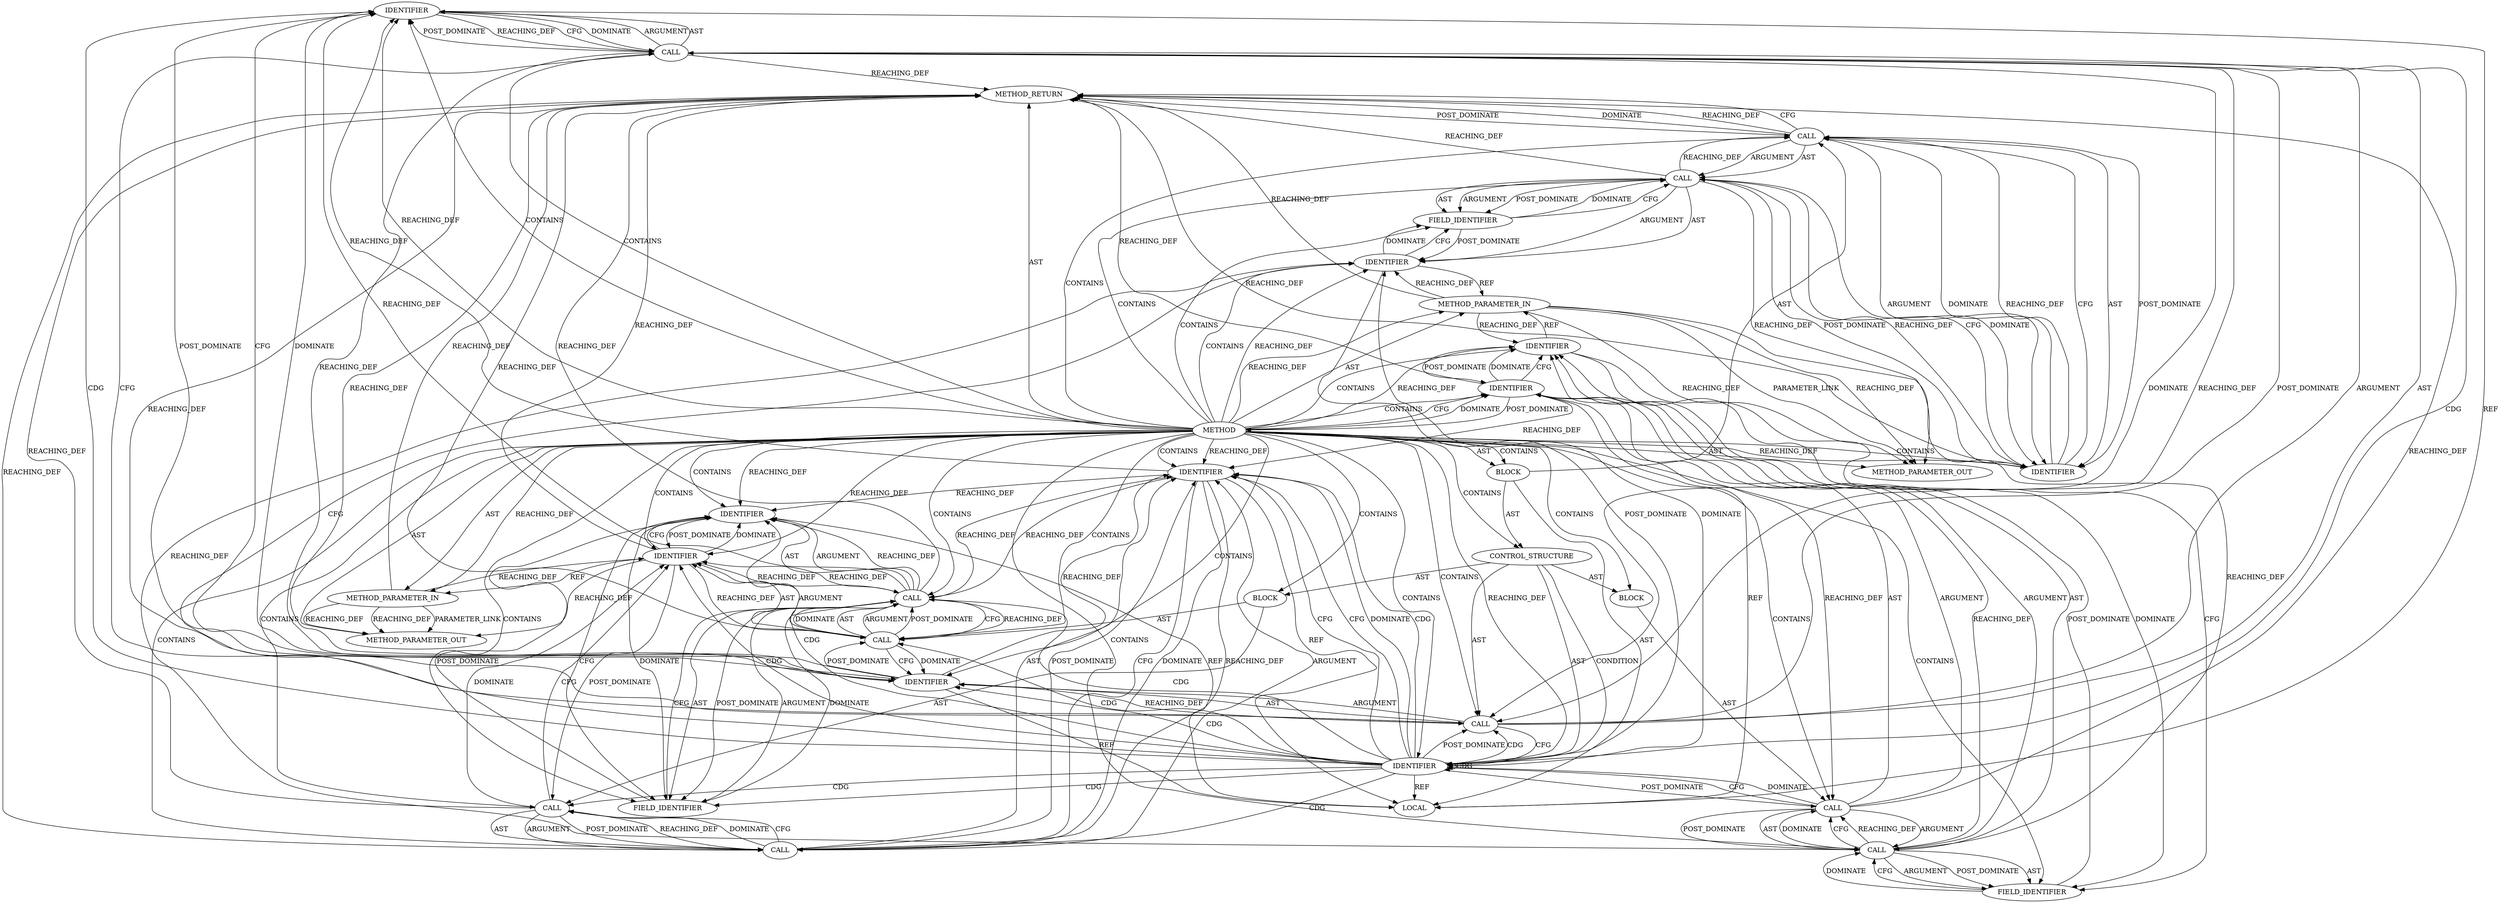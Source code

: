 digraph {
  6406 [label=IDENTIFIER ORDER=1 ARGUMENT_INDEX=1 CODE="sg" COLUMN_NUMBER=57 LINE_NUMBER=290 TYPE_FULL_NAME="scatterlist*" NAME="sg"]
  6403 [label=CALL ORDER=3 ARGUMENT_INDEX=3 CODE="sg = sg_next(sg)" COLUMN_NUMBER=44 METHOD_FULL_NAME="<operator>.assignment" LINE_NUMBER=290 TYPE_FULL_NAME="<empty>" DISPATCH_TYPE="STATIC_DISPATCH" SIGNATURE="" NAME="<operator>.assignment"]
  6413 [label=CALL ORDER=2 ARGUMENT_INDEX=2 CODE="sg->length" COLUMN_NUMBER=23 METHOD_FULL_NAME="<operator>.indirectFieldAccess" LINE_NUMBER=292 TYPE_FULL_NAME="<empty>" DISPATCH_TYPE="STATIC_DISPATCH" SIGNATURE="" NAME="<operator>.indirectFieldAccess"]
  6405 [label=CALL ORDER=2 ARGUMENT_INDEX=2 CODE="sg_next(sg)" COLUMN_NUMBER=49 METHOD_FULL_NAME="sg_next" LINE_NUMBER=290 TYPE_FULL_NAME="<empty>" DISPATCH_TYPE="STATIC_DISPATCH" SIGNATURE="" NAME="sg_next"]
  6419 [label=FIELD_IDENTIFIER ORDER=2 ARGUMENT_INDEX=2 CODE="partially_sent_record" COLUMN_NUMBER=2 LINE_NUMBER=294 CANONICAL_NAME="partially_sent_record"]
  6393 [label=BLOCK ORDER=3 ARGUMENT_INDEX=-1 CODE="{
	struct scatterlist *sg;

	for (sg = ctx->partially_sent_record; sg; sg = sg_next(sg)) {
		put_page(sg_page(sg));
		sk_mem_uncharge(sk, sg->length);
	}
	ctx->partially_sent_record = NULL;
}" COLUMN_NUMBER=1 LINE_NUMBER=287 TYPE_FULL_NAME="void"]
  6404 [label=IDENTIFIER ORDER=1 ARGUMENT_INDEX=1 CODE="sg" COLUMN_NUMBER=44 LINE_NUMBER=290 TYPE_FULL_NAME="scatterlist*" NAME="sg"]
  6395 [label=CONTROL_STRUCTURE CONTROL_STRUCTURE_TYPE="FOR" ORDER=2 PARSER_TYPE_NAME="CASTForStatement" ARGUMENT_INDEX=-1 CODE="for (sg = ctx->partially_sent_record;sg;sg = sg_next(sg))" COLUMN_NUMBER=2 LINE_NUMBER=290]
  6412 [label=IDENTIFIER ORDER=1 ARGUMENT_INDEX=1 CODE="sk" COLUMN_NUMBER=19 LINE_NUMBER=292 TYPE_FULL_NAME="sock*" NAME="sk"]
  6410 [label=IDENTIFIER ORDER=1 ARGUMENT_INDEX=1 CODE="sg" COLUMN_NUMBER=20 LINE_NUMBER=291 TYPE_FULL_NAME="scatterlist*" NAME="sg"]
  6398 [label=IDENTIFIER ORDER=1 ARGUMENT_INDEX=1 CODE="sg" COLUMN_NUMBER=7 LINE_NUMBER=290 TYPE_FULL_NAME="scatterlist*" NAME="sg"]
  6394 [label=LOCAL ORDER=1 CODE="struct scatterlist* sg" COLUMN_NUMBER=21 LINE_NUMBER=288 TYPE_FULL_NAME="scatterlist*" NAME="sg"]
  6417 [label=CALL ORDER=1 ARGUMENT_INDEX=1 CODE="ctx->partially_sent_record" COLUMN_NUMBER=2 METHOD_FULL_NAME="<operator>.indirectFieldAccess" LINE_NUMBER=294 TYPE_FULL_NAME="<empty>" DISPATCH_TYPE="STATIC_DISPATCH" SIGNATURE="" NAME="<operator>.indirectFieldAccess"]
  6390 [label=METHOD COLUMN_NUMBER=1 LINE_NUMBER=286 COLUMN_NUMBER_END=1 IS_EXTERNAL=false SIGNATURE="void tls_free_partial_record (sock*,tls_context*)" NAME="tls_free_partial_record" AST_PARENT_TYPE="TYPE_DECL" AST_PARENT_FULL_NAME="tls_main.c:<global>" ORDER=99 CODE="void tls_free_partial_record(struct sock *sk, struct tls_context *ctx)
{
	struct scatterlist *sg;

	for (sg = ctx->partially_sent_record; sg; sg = sg_next(sg)) {
		put_page(sg_page(sg));
		sk_mem_uncharge(sk, sg->length);
	}
	ctx->partially_sent_record = NULL;
}" FULL_NAME="tls_free_partial_record" LINE_NUMBER_END=295 FILENAME="tls_main.c"]
  6415 [label=FIELD_IDENTIFIER ORDER=2 ARGUMENT_INDEX=2 CODE="length" COLUMN_NUMBER=23 LINE_NUMBER=292 CANONICAL_NAME="length"]
  6402 [label=IDENTIFIER ORDER=2 ARGUMENT_INDEX=2 CODE="sg" COLUMN_NUMBER=40 LINE_NUMBER=290 TYPE_FULL_NAME="scatterlist*" NAME="sg"]
  6411 [label=CALL ORDER=2 ARGUMENT_INDEX=-1 CODE="sk_mem_uncharge(sk, sg->length)" COLUMN_NUMBER=3 METHOD_FULL_NAME="sk_mem_uncharge" LINE_NUMBER=292 TYPE_FULL_NAME="<empty>" DISPATCH_TYPE="STATIC_DISPATCH" SIGNATURE="" NAME="sk_mem_uncharge"]
  6409 [label=CALL ORDER=1 ARGUMENT_INDEX=1 CODE="sg_page(sg)" COLUMN_NUMBER=12 METHOD_FULL_NAME="sg_page" LINE_NUMBER=291 TYPE_FULL_NAME="<empty>" DISPATCH_TYPE="STATIC_DISPATCH" SIGNATURE="" NAME="sg_page"]
  21452 [label=METHOD_PARAMETER_OUT ORDER=1 CODE="struct sock *sk" IS_VARIADIC=false COLUMN_NUMBER=30 LINE_NUMBER=286 TYPE_FULL_NAME="sock*" EVALUATION_STRATEGY="BY_VALUE" INDEX=1 NAME="sk"]
  6400 [label=IDENTIFIER ORDER=1 ARGUMENT_INDEX=1 CODE="ctx" COLUMN_NUMBER=12 LINE_NUMBER=290 TYPE_FULL_NAME="tls_context*" NAME="ctx"]
  6420 [label=IDENTIFIER ORDER=2 ARGUMENT_INDEX=2 CODE="NULL" COLUMN_NUMBER=31 LINE_NUMBER=294 TYPE_FULL_NAME="ANY" NAME="NULL"]
  6418 [label=IDENTIFIER ORDER=1 ARGUMENT_INDEX=1 CODE="ctx" COLUMN_NUMBER=2 LINE_NUMBER=294 TYPE_FULL_NAME="tls_context*" NAME="ctx"]
  6414 [label=IDENTIFIER ORDER=1 ARGUMENT_INDEX=1 CODE="sg" COLUMN_NUMBER=23 LINE_NUMBER=292 TYPE_FULL_NAME="scatterlist*" NAME="sg"]
  6401 [label=FIELD_IDENTIFIER ORDER=2 ARGUMENT_INDEX=2 CODE="partially_sent_record" COLUMN_NUMBER=12 LINE_NUMBER=290 CANONICAL_NAME="partially_sent_record"]
  6407 [label=BLOCK ORDER=4 ARGUMENT_INDEX=4 CODE="{
		put_page(sg_page(sg));
		sk_mem_uncharge(sk, sg->length);
	}" COLUMN_NUMBER=62 LINE_NUMBER=290 TYPE_FULL_NAME="void"]
  6392 [label=METHOD_PARAMETER_IN ORDER=2 CODE="struct tls_context *ctx" IS_VARIADIC=false COLUMN_NUMBER=47 LINE_NUMBER=286 TYPE_FULL_NAME="tls_context*" EVALUATION_STRATEGY="BY_VALUE" INDEX=2 NAME="ctx"]
  6416 [label=CALL ORDER=3 ARGUMENT_INDEX=-1 CODE="ctx->partially_sent_record = NULL" COLUMN_NUMBER=2 METHOD_FULL_NAME="<operator>.assignment" LINE_NUMBER=294 TYPE_FULL_NAME="<empty>" DISPATCH_TYPE="STATIC_DISPATCH" SIGNATURE="" NAME="<operator>.assignment"]
  6397 [label=CALL ORDER=1 ARGUMENT_INDEX=-1 CODE="sg = ctx->partially_sent_record" COLUMN_NUMBER=7 METHOD_FULL_NAME="<operator>.assignment" LINE_NUMBER=290 TYPE_FULL_NAME="<empty>" DISPATCH_TYPE="STATIC_DISPATCH" SIGNATURE="" NAME="<operator>.assignment"]
  6421 [label=METHOD_RETURN ORDER=4 CODE="RET" COLUMN_NUMBER=1 LINE_NUMBER=286 TYPE_FULL_NAME="void" EVALUATION_STRATEGY="BY_VALUE"]
  6399 [label=CALL ORDER=2 ARGUMENT_INDEX=2 CODE="ctx->partially_sent_record" COLUMN_NUMBER=12 METHOD_FULL_NAME="<operator>.indirectFieldAccess" LINE_NUMBER=290 TYPE_FULL_NAME="<empty>" DISPATCH_TYPE="STATIC_DISPATCH" SIGNATURE="" NAME="<operator>.indirectFieldAccess"]
  6408 [label=CALL ORDER=1 ARGUMENT_INDEX=-1 CODE="put_page(sg_page(sg))" COLUMN_NUMBER=3 METHOD_FULL_NAME="put_page" LINE_NUMBER=291 TYPE_FULL_NAME="<empty>" DISPATCH_TYPE="STATIC_DISPATCH" SIGNATURE="" NAME="put_page"]
  6396 [label=BLOCK ORDER=1 ARGUMENT_INDEX=-1 CODE="<empty>" COLUMN_NUMBER=2 LINE_NUMBER=290 TYPE_FULL_NAME="void"]
  21453 [label=METHOD_PARAMETER_OUT ORDER=2 CODE="struct tls_context *ctx" IS_VARIADIC=false COLUMN_NUMBER=47 LINE_NUMBER=286 TYPE_FULL_NAME="tls_context*" EVALUATION_STRATEGY="BY_VALUE" INDEX=2 NAME="ctx"]
  6391 [label=METHOD_PARAMETER_IN ORDER=1 CODE="struct sock *sk" IS_VARIADIC=false COLUMN_NUMBER=30 LINE_NUMBER=286 TYPE_FULL_NAME="sock*" EVALUATION_STRATEGY="BY_VALUE" INDEX=1 NAME="sk"]
  6390 -> 6404 [label=CONTAINS ]
  6413 -> 6412 [label=REACHING_DEF VARIABLE="sg->length"]
  6398 -> 6421 [label=REACHING_DEF VARIABLE="sg"]
  6413 -> 6411 [label=CFG ]
  6408 -> 6409 [label=POST_DOMINATE ]
  6402 -> 6410 [label=DOMINATE ]
  6409 -> 6408 [label=REACHING_DEF VARIABLE="sg_page(sg)"]
  6416 -> 6420 [label=ARGUMENT ]
  6412 -> 21452 [label=REACHING_DEF VARIABLE="sk"]
  6420 -> 6421 [label=REACHING_DEF VARIABLE="NULL"]
  6400 -> 6401 [label=DOMINATE ]
  6412 -> 6391 [label=REF ]
  6397 -> 6402 [label=CFG ]
  6404 -> 6421 [label=REACHING_DEF VARIABLE="sg"]
  6390 -> 21452 [label=AST ]
  6397 -> 6398 [label=AST ]
  6393 -> 6416 [label=AST ]
  6411 -> 6413 [label=AST ]
  6405 -> 6421 [label=REACHING_DEF VARIABLE="sg_next(sg)"]
  6392 -> 6421 [label=REACHING_DEF VARIABLE="ctx"]
  6410 -> 6409 [label=CFG ]
  6410 -> 6413 [label=REACHING_DEF VARIABLE="sg"]
  6410 -> 6414 [label=REACHING_DEF VARIABLE="sg"]
  6400 -> 6392 [label=REF ]
  6409 -> 6408 [label=DOMINATE ]
  6402 -> 6413 [label=CDG ]
  6410 -> 6394 [label=REF ]
  6399 -> 6400 [label=ARGUMENT ]
  6412 -> 6408 [label=POST_DOMINATE ]
  6405 -> 6403 [label=CFG ]
  6417 -> 6419 [label=AST ]
  6390 -> 6401 [label=CONTAINS ]
  6399 -> 6401 [label=ARGUMENT ]
  6408 -> 6409 [label=AST ]
  6408 -> 6412 [label=DOMINATE ]
  6403 -> 6405 [label=POST_DOMINATE ]
  6401 -> 6399 [label=DOMINATE ]
  6390 -> 6402 [label=CONTAINS ]
  6390 -> 6398 [label=CONTAINS ]
  6416 -> 6421 [label=DOMINATE ]
  6390 -> 6407 [label=CONTAINS ]
  6405 -> 6406 [label=ARGUMENT ]
  6393 -> 6394 [label=AST ]
  6390 -> 6391 [label=REACHING_DEF VARIABLE=""]
  6414 -> 6412 [label=POST_DOMINATE ]
  6409 -> 6410 [label=ARGUMENT ]
  6403 -> 6404 [label=ARGUMENT ]
  6409 -> 6421 [label=REACHING_DEF VARIABLE="sg_page(sg)"]
  6411 -> 6412 [label=AST ]
  6395 -> 6403 [label=AST ]
  6416 -> 6417 [label=AST ]
  6397 -> 6399 [label=ARGUMENT ]
  6403 -> 6421 [label=REACHING_DEF VARIABLE="sg = sg_next(sg)"]
  6406 -> 6404 [label=POST_DOMINATE ]
  6404 -> 6406 [label=CFG ]
  6405 -> 6404 [label=REACHING_DEF VARIABLE="sg_next(sg)"]
  6398 -> 6400 [label=DOMINATE ]
  6417 -> 6416 [label=REACHING_DEF VARIABLE="ctx->partially_sent_record"]
  6405 -> 6406 [label=AST ]
  6412 -> 6421 [label=REACHING_DEF VARIABLE="sk"]
  6390 -> 6409 [label=CONTAINS ]
  6413 -> 6421 [label=REACHING_DEF VARIABLE="sg->length"]
  6390 -> 6416 [label=CONTAINS ]
  6390 -> 6393 [label=CONTAINS ]
  6390 -> 6400 [label=REACHING_DEF VARIABLE=""]
  6416 -> 6420 [label=AST ]
  6404 -> 6394 [label=REF ]
  6395 -> 6396 [label=AST ]
  6405 -> 6403 [label=REACHING_DEF VARIABLE="sg_next(sg)"]
  6391 -> 6412 [label=REACHING_DEF VARIABLE="sk"]
  6413 -> 6415 [label=ARGUMENT ]
  6402 -> 6405 [label=CDG ]
  6390 -> 6392 [label=REACHING_DEF VARIABLE=""]
  6410 -> 6406 [label=REACHING_DEF VARIABLE="sg"]
  6390 -> 6403 [label=CONTAINS ]
  6411 -> 6412 [label=ARGUMENT ]
  6412 -> 6414 [label=DOMINATE ]
  6390 -> 6399 [label=CONTAINS ]
  6396 -> 6397 [label=AST ]
  6402 -> 6412 [label=CDG ]
  6390 -> 6406 [label=CONTAINS ]
  6402 -> 6402 [label=CDG ]
  6402 -> 6410 [label=CDG ]
  6399 -> 6397 [label=DOMINATE ]
  6413 -> 6411 [label=REACHING_DEF VARIABLE="sg->length"]
  6416 -> 6421 [label=REACHING_DEF VARIABLE="ctx->partially_sent_record = NULL"]
  6397 -> 6399 [label=POST_DOMINATE ]
  6390 -> 6412 [label=REACHING_DEF VARIABLE=""]
  6411 -> 6413 [label=ARGUMENT ]
  6391 -> 21452 [label=PARAMETER_LINK ]
  6397 -> 6399 [label=AST ]
  6390 -> 6421 [label=AST ]
  6399 -> 6401 [label=AST ]
  6390 -> 6413 [label=CONTAINS ]
  6417 -> 6418 [label=ARGUMENT ]
  6417 -> 6419 [label=ARGUMENT ]
  6404 -> 6410 [label=REACHING_DEF VARIABLE="sg"]
  6390 -> 6415 [label=CONTAINS ]
  6390 -> 6419 [label=CONTAINS ]
  6413 -> 6415 [label=AST ]
  6405 -> 6406 [label=POST_DOMINATE ]
  6391 -> 21452 [label=REACHING_DEF VARIABLE="sk"]
  6391 -> 21452 [label=REACHING_DEF VARIABLE="sk"]
  6390 -> 6393 [label=AST ]
  6398 -> 6394 [label=REF ]
  6413 -> 6411 [label=DOMINATE ]
  6412 -> 6414 [label=CFG ]
  6403 -> 6402 [label=CFG ]
  6406 -> 6405 [label=REACHING_DEF VARIABLE="sg"]
  6406 -> 6405 [label=CFG ]
  6411 -> 6421 [label=REACHING_DEF VARIABLE="sk_mem_uncharge(sk, sg->length)"]
  6414 -> 6415 [label=DOMINATE ]
  6418 -> 6419 [label=DOMINATE ]
  6416 -> 6420 [label=POST_DOMINATE ]
  6402 -> 6406 [label=CDG ]
  6390 -> 6396 [label=CONTAINS ]
  6412 -> 6411 [label=REACHING_DEF VARIABLE="sk"]
  6407 -> 6411 [label=AST ]
  6412 -> 6413 [label=REACHING_DEF VARIABLE="sk"]
  6404 -> 6406 [label=DOMINATE ]
  6421 -> 6416 [label=POST_DOMINATE ]
  6390 -> 6398 [label=CFG ]
  6410 -> 6409 [label=DOMINATE ]
  6419 -> 6417 [label=DOMINATE ]
  6413 -> 6414 [label=AST ]
  6420 -> 6416 [label=DOMINATE ]
  6402 -> 6411 [label=CDG ]
  6402 -> 6394 [label=REF ]
  6410 -> 6409 [label=REACHING_DEF VARIABLE="sg"]
  6417 -> 21453 [label=REACHING_DEF VARIABLE="ctx->partially_sent_record"]
  6403 -> 6405 [label=ARGUMENT ]
  6414 -> 6415 [label=CFG ]
  6417 -> 6419 [label=POST_DOMINATE ]
  6403 -> 6404 [label=AST ]
  6390 -> 6406 [label=REACHING_DEF VARIABLE=""]
  6419 -> 6418 [label=POST_DOMINATE ]
  6390 -> 6410 [label=CONTAINS ]
  6390 -> 6392 [label=AST ]
  6390 -> 6420 [label=REACHING_DEF VARIABLE=""]
  6390 -> 6395 [label=CONTAINS ]
  6390 -> 6408 [label=CONTAINS ]
  6399 -> 6397 [label=CFG ]
  6390 -> 6414 [label=CONTAINS ]
  6408 -> 6421 [label=REACHING_DEF VARIABLE="put_page(sg_page(sg))"]
  6399 -> 6398 [label=REACHING_DEF VARIABLE="ctx->partially_sent_record"]
  6409 -> 6408 [label=CFG ]
  6390 -> 6418 [label=CONTAINS ]
  6413 -> 6406 [label=REACHING_DEF VARIABLE="sg->length"]
  6408 -> 6409 [label=ARGUMENT ]
  6392 -> 21453 [label=PARAMETER_LINK ]
  6402 -> 6410 [label=CFG ]
  6402 -> 6410 [label=CFG ]
  6417 -> 6418 [label=AST ]
  6413 -> 6414 [label=ARGUMENT ]
  6406 -> 6405 [label=DOMINATE ]
  6402 -> 6418 [label=CFG ]
  6409 -> 6410 [label=AST ]
  6411 -> 6404 [label=DOMINATE ]
  6402 -> 6408 [label=CDG ]
  6402 -> 6404 [label=CDG ]
  6390 -> 6418 [label=REACHING_DEF VARIABLE=""]
  6401 -> 6399 [label=CFG ]
  6420 -> 6417 [label=POST_DOMINATE ]
  6390 -> 6402 [label=REACHING_DEF VARIABLE=""]
  6400 -> 6398 [label=POST_DOMINATE ]
  6411 -> 6404 [label=CFG ]
  6413 -> 6410 [label=REACHING_DEF VARIABLE="sg->length"]
  6392 -> 6400 [label=REACHING_DEF VARIABLE="ctx"]
  6398 -> 6400 [label=CFG ]
  6397 -> 6402 [label=DOMINATE ]
  6390 -> 6420 [label=CONTAINS ]
  6402 -> 6414 [label=CDG ]
  6390 -> 6417 [label=CONTAINS ]
  6414 -> 6394 [label=REF ]
  6405 -> 6403 [label=DOMINATE ]
  6399 -> 6397 [label=REACHING_DEF VARIABLE="ctx->partially_sent_record"]
  6395 -> 6407 [label=AST ]
  6419 -> 6417 [label=CFG ]
  6402 -> 6403 [label=POST_DOMINATE ]
  6402 -> 6418 [label=DOMINATE ]
  6415 -> 6413 [label=CFG ]
  6401 -> 6400 [label=POST_DOMINATE ]
  6416 -> 6421 [label=CFG ]
  6417 -> 6420 [label=CFG ]
  6392 -> 6418 [label=REACHING_DEF VARIABLE="ctx"]
  6402 -> 6415 [label=CDG ]
  6404 -> 6411 [label=POST_DOMINATE ]
  6420 -> 6416 [label=REACHING_DEF VARIABLE="NULL"]
  6418 -> 6392 [label=REF ]
  6403 -> 6405 [label=AST ]
  6399 -> 6418 [label=REACHING_DEF VARIABLE="ctx->partially_sent_record"]
  6402 -> 6403 [label=CDG ]
  6397 -> 6421 [label=REACHING_DEF VARIABLE="sg = ctx->partially_sent_record"]
  6390 -> 6414 [label=REACHING_DEF VARIABLE=""]
  6420 -> 6416 [label=CFG ]
  6413 -> 6414 [label=REACHING_DEF VARIABLE="sg->length"]
  6407 -> 6408 [label=AST ]
  6418 -> 6419 [label=CFG ]
  6413 -> 6415 [label=POST_DOMINATE ]
  6415 -> 6414 [label=POST_DOMINATE ]
  6418 -> 6402 [label=POST_DOMINATE ]
  6390 -> 6398 [label=DOMINATE ]
  6415 -> 6413 [label=DOMINATE ]
  6390 -> 6411 [label=CONTAINS ]
  6399 -> 6400 [label=AST ]
  6400 -> 6401 [label=CFG ]
  6397 -> 6398 [label=ARGUMENT ]
  6393 -> 6395 [label=AST ]
  6391 -> 6421 [label=REACHING_DEF VARIABLE="sk"]
  6398 -> 6390 [label=POST_DOMINATE ]
  6390 -> 6400 [label=CONTAINS ]
  6390 -> 6391 [label=AST ]
  6417 -> 6420 [label=DOMINATE ]
  6395 -> 6402 [label=AST ]
  6402 -> 6397 [label=POST_DOMINATE ]
  6416 -> 6417 [label=ARGUMENT ]
  6392 -> 21453 [label=REACHING_DEF VARIABLE="ctx"]
  6392 -> 21453 [label=REACHING_DEF VARIABLE="ctx"]
  6395 -> 6402 [label=CONDITION ]
  6417 -> 6421 [label=REACHING_DEF VARIABLE="ctx->partially_sent_record"]
  6411 -> 6413 [label=POST_DOMINATE ]
  6390 -> 6397 [label=CONTAINS ]
  6404 -> 6403 [label=REACHING_DEF VARIABLE="sg"]
  6390 -> 21453 [label=AST ]
  6402 -> 6409 [label=CDG ]
  6392 -> 6399 [label=REACHING_DEF VARIABLE="ctx"]
  6399 -> 6401 [label=POST_DOMINATE ]
  6408 -> 6412 [label=CFG ]
  6409 -> 6410 [label=POST_DOMINATE ]
  6398 -> 6410 [label=REACHING_DEF VARIABLE="sg"]
  6398 -> 6397 [label=REACHING_DEF VARIABLE="sg"]
  6390 -> 6410 [label=REACHING_DEF VARIABLE=""]
  6406 -> 6394 [label=REF ]
  6390 -> 6405 [label=CONTAINS ]
  6420 -> 6417 [label=REACHING_DEF VARIABLE="NULL"]
  6390 -> 6412 [label=CONTAINS ]
}
